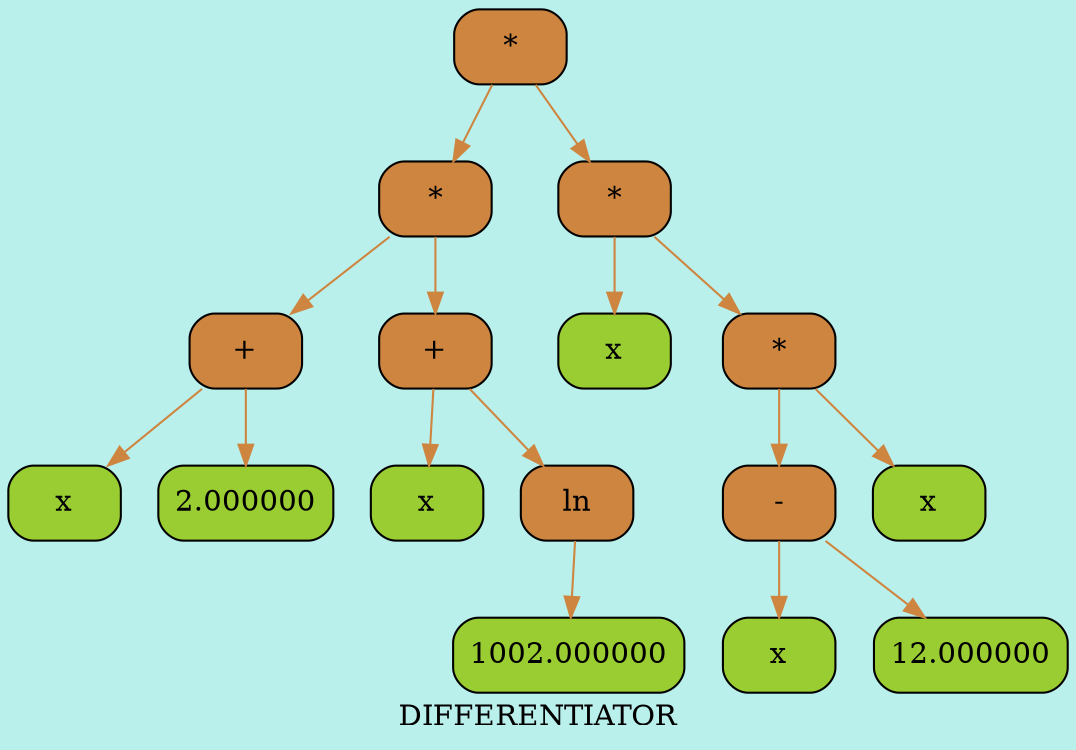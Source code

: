 digraph DIFFERENTIATOR{
label = < DIFFERENTIATOR >;
bgcolor = "#BAF0EC";
node [shape = record ];
edge [style = filled ];
 0 [shape = Mrecord, style = filled, fillcolor = Peru, label = "*" ];
 1 [shape = Mrecord, style = filled, fillcolor = Peru, label = "*" ];
 2 [shape = Mrecord, style = filled, fillcolor = Peru, label = "+" ];
 3 [shape = Mrecord, style = filled, fillcolor = YellowGreen, label = "x" ];
 4 [shape = Mrecord, style = filled, fillcolor = YellowGreen, label = "2.000000" ];
 5 [shape = Mrecord, style = filled, fillcolor = Peru, label = "+" ];
 6 [shape = Mrecord, style = filled, fillcolor = YellowGreen, label = "x" ];
 7 [shape = Mrecord, style = filled, fillcolor = Peru, label = "ln" ];
 8 [shape = Mrecord, style = filled, fillcolor = YellowGreen, label = "1002.000000" ];
 10 [shape = Mrecord, style = filled, fillcolor = Peru, label = "*" ];
 11 [shape = Mrecord, style = filled, fillcolor = YellowGreen, label = "x" ];
 12 [shape = Mrecord, style = filled, fillcolor = Peru, label = "*" ];
 13 [shape = Mrecord, style = filled, fillcolor = Peru, label = "-" ];
 14 [shape = Mrecord, style = filled, fillcolor = YellowGreen, label = "x" ];
 15 [shape = Mrecord, style = filled, fillcolor = YellowGreen, label = "12.000000" ];
 16 [shape = Mrecord, style = filled, fillcolor = YellowGreen, label = "x" ];
0 -> 1[ color = Peru ];
1 -> 2[ color = Peru ];
2 -> 3[ color = Peru ];
2 -> 4[ color = Peru ];
1 -> 5[ color = Peru ];
5 -> 6[ color = Peru ];
5 -> 7[ color = Peru ];
7 -> 8[ color = Peru ];
0 -> 10[ color = Peru ];
10 -> 11[ color = Peru ];
10 -> 12[ color = Peru ];
12 -> 13[ color = Peru ];
13 -> 14[ color = Peru ];
13 -> 15[ color = Peru ];
12 -> 16[ color = Peru ];
}